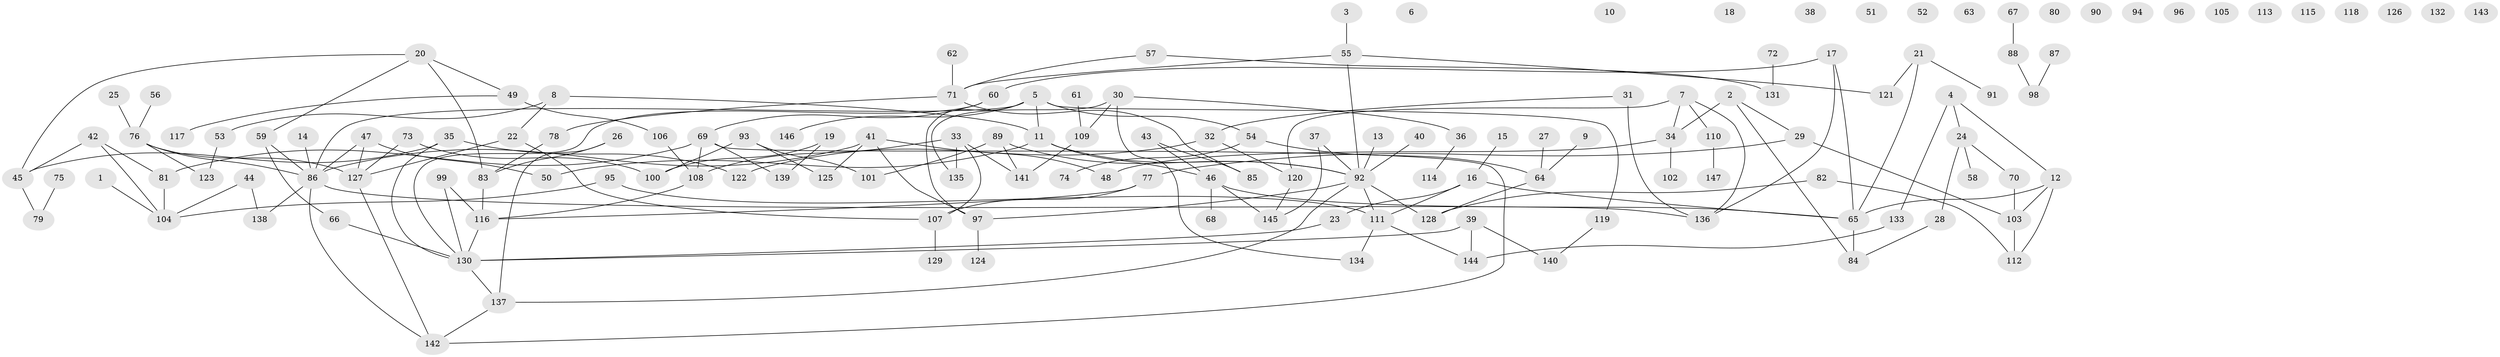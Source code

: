 // Generated by graph-tools (version 1.1) at 2025/40/03/09/25 04:40:04]
// undirected, 147 vertices, 178 edges
graph export_dot {
graph [start="1"]
  node [color=gray90,style=filled];
  1;
  2;
  3;
  4;
  5;
  6;
  7;
  8;
  9;
  10;
  11;
  12;
  13;
  14;
  15;
  16;
  17;
  18;
  19;
  20;
  21;
  22;
  23;
  24;
  25;
  26;
  27;
  28;
  29;
  30;
  31;
  32;
  33;
  34;
  35;
  36;
  37;
  38;
  39;
  40;
  41;
  42;
  43;
  44;
  45;
  46;
  47;
  48;
  49;
  50;
  51;
  52;
  53;
  54;
  55;
  56;
  57;
  58;
  59;
  60;
  61;
  62;
  63;
  64;
  65;
  66;
  67;
  68;
  69;
  70;
  71;
  72;
  73;
  74;
  75;
  76;
  77;
  78;
  79;
  80;
  81;
  82;
  83;
  84;
  85;
  86;
  87;
  88;
  89;
  90;
  91;
  92;
  93;
  94;
  95;
  96;
  97;
  98;
  99;
  100;
  101;
  102;
  103;
  104;
  105;
  106;
  107;
  108;
  109;
  110;
  111;
  112;
  113;
  114;
  115;
  116;
  117;
  118;
  119;
  120;
  121;
  122;
  123;
  124;
  125;
  126;
  127;
  128;
  129;
  130;
  131;
  132;
  133;
  134;
  135;
  136;
  137;
  138;
  139;
  140;
  141;
  142;
  143;
  144;
  145;
  146;
  147;
  1 -- 104;
  2 -- 29;
  2 -- 34;
  2 -- 84;
  3 -- 55;
  4 -- 12;
  4 -- 24;
  4 -- 133;
  5 -- 11;
  5 -- 54;
  5 -- 86;
  5 -- 97;
  5 -- 119;
  5 -- 146;
  7 -- 34;
  7 -- 110;
  7 -- 120;
  7 -- 136;
  8 -- 11;
  8 -- 22;
  8 -- 53;
  9 -- 64;
  11 -- 46;
  11 -- 50;
  11 -- 92;
  12 -- 65;
  12 -- 103;
  12 -- 112;
  13 -- 92;
  14 -- 86;
  15 -- 16;
  16 -- 23;
  16 -- 65;
  16 -- 111;
  17 -- 60;
  17 -- 65;
  17 -- 136;
  19 -- 100;
  19 -- 139;
  20 -- 45;
  20 -- 49;
  20 -- 59;
  20 -- 83;
  21 -- 65;
  21 -- 91;
  21 -- 121;
  22 -- 107;
  22 -- 127;
  23 -- 130;
  24 -- 28;
  24 -- 58;
  24 -- 70;
  25 -- 76;
  26 -- 83;
  26 -- 137;
  27 -- 64;
  28 -- 84;
  29 -- 77;
  29 -- 103;
  30 -- 36;
  30 -- 109;
  30 -- 134;
  30 -- 135;
  31 -- 32;
  31 -- 136;
  32 -- 120;
  32 -- 122;
  33 -- 107;
  33 -- 108;
  33 -- 135;
  33 -- 141;
  34 -- 48;
  34 -- 102;
  35 -- 45;
  35 -- 122;
  35 -- 130;
  36 -- 114;
  37 -- 92;
  37 -- 145;
  39 -- 130;
  39 -- 140;
  39 -- 144;
  40 -- 92;
  41 -- 48;
  41 -- 86;
  41 -- 97;
  41 -- 125;
  42 -- 45;
  42 -- 81;
  42 -- 104;
  43 -- 46;
  43 -- 85;
  44 -- 104;
  44 -- 138;
  45 -- 79;
  46 -- 65;
  46 -- 68;
  46 -- 145;
  47 -- 50;
  47 -- 86;
  47 -- 127;
  49 -- 106;
  49 -- 117;
  53 -- 123;
  54 -- 64;
  54 -- 74;
  55 -- 71;
  55 -- 92;
  55 -- 121;
  56 -- 76;
  57 -- 71;
  57 -- 131;
  59 -- 66;
  59 -- 86;
  60 -- 69;
  60 -- 130;
  61 -- 109;
  62 -- 71;
  64 -- 128;
  65 -- 84;
  66 -- 130;
  67 -- 88;
  69 -- 81;
  69 -- 108;
  69 -- 139;
  69 -- 142;
  70 -- 103;
  71 -- 78;
  71 -- 85;
  72 -- 131;
  73 -- 100;
  73 -- 127;
  75 -- 79;
  76 -- 86;
  76 -- 123;
  76 -- 127;
  77 -- 107;
  77 -- 116;
  78 -- 83;
  81 -- 104;
  82 -- 112;
  82 -- 128;
  83 -- 116;
  86 -- 136;
  86 -- 138;
  86 -- 142;
  87 -- 98;
  88 -- 98;
  89 -- 92;
  89 -- 101;
  89 -- 141;
  92 -- 97;
  92 -- 111;
  92 -- 128;
  92 -- 137;
  93 -- 100;
  93 -- 101;
  93 -- 125;
  95 -- 104;
  95 -- 111;
  97 -- 124;
  99 -- 116;
  99 -- 130;
  103 -- 112;
  106 -- 108;
  107 -- 129;
  108 -- 116;
  109 -- 141;
  110 -- 147;
  111 -- 134;
  111 -- 144;
  116 -- 130;
  119 -- 140;
  120 -- 145;
  127 -- 142;
  130 -- 137;
  133 -- 144;
  137 -- 142;
}
